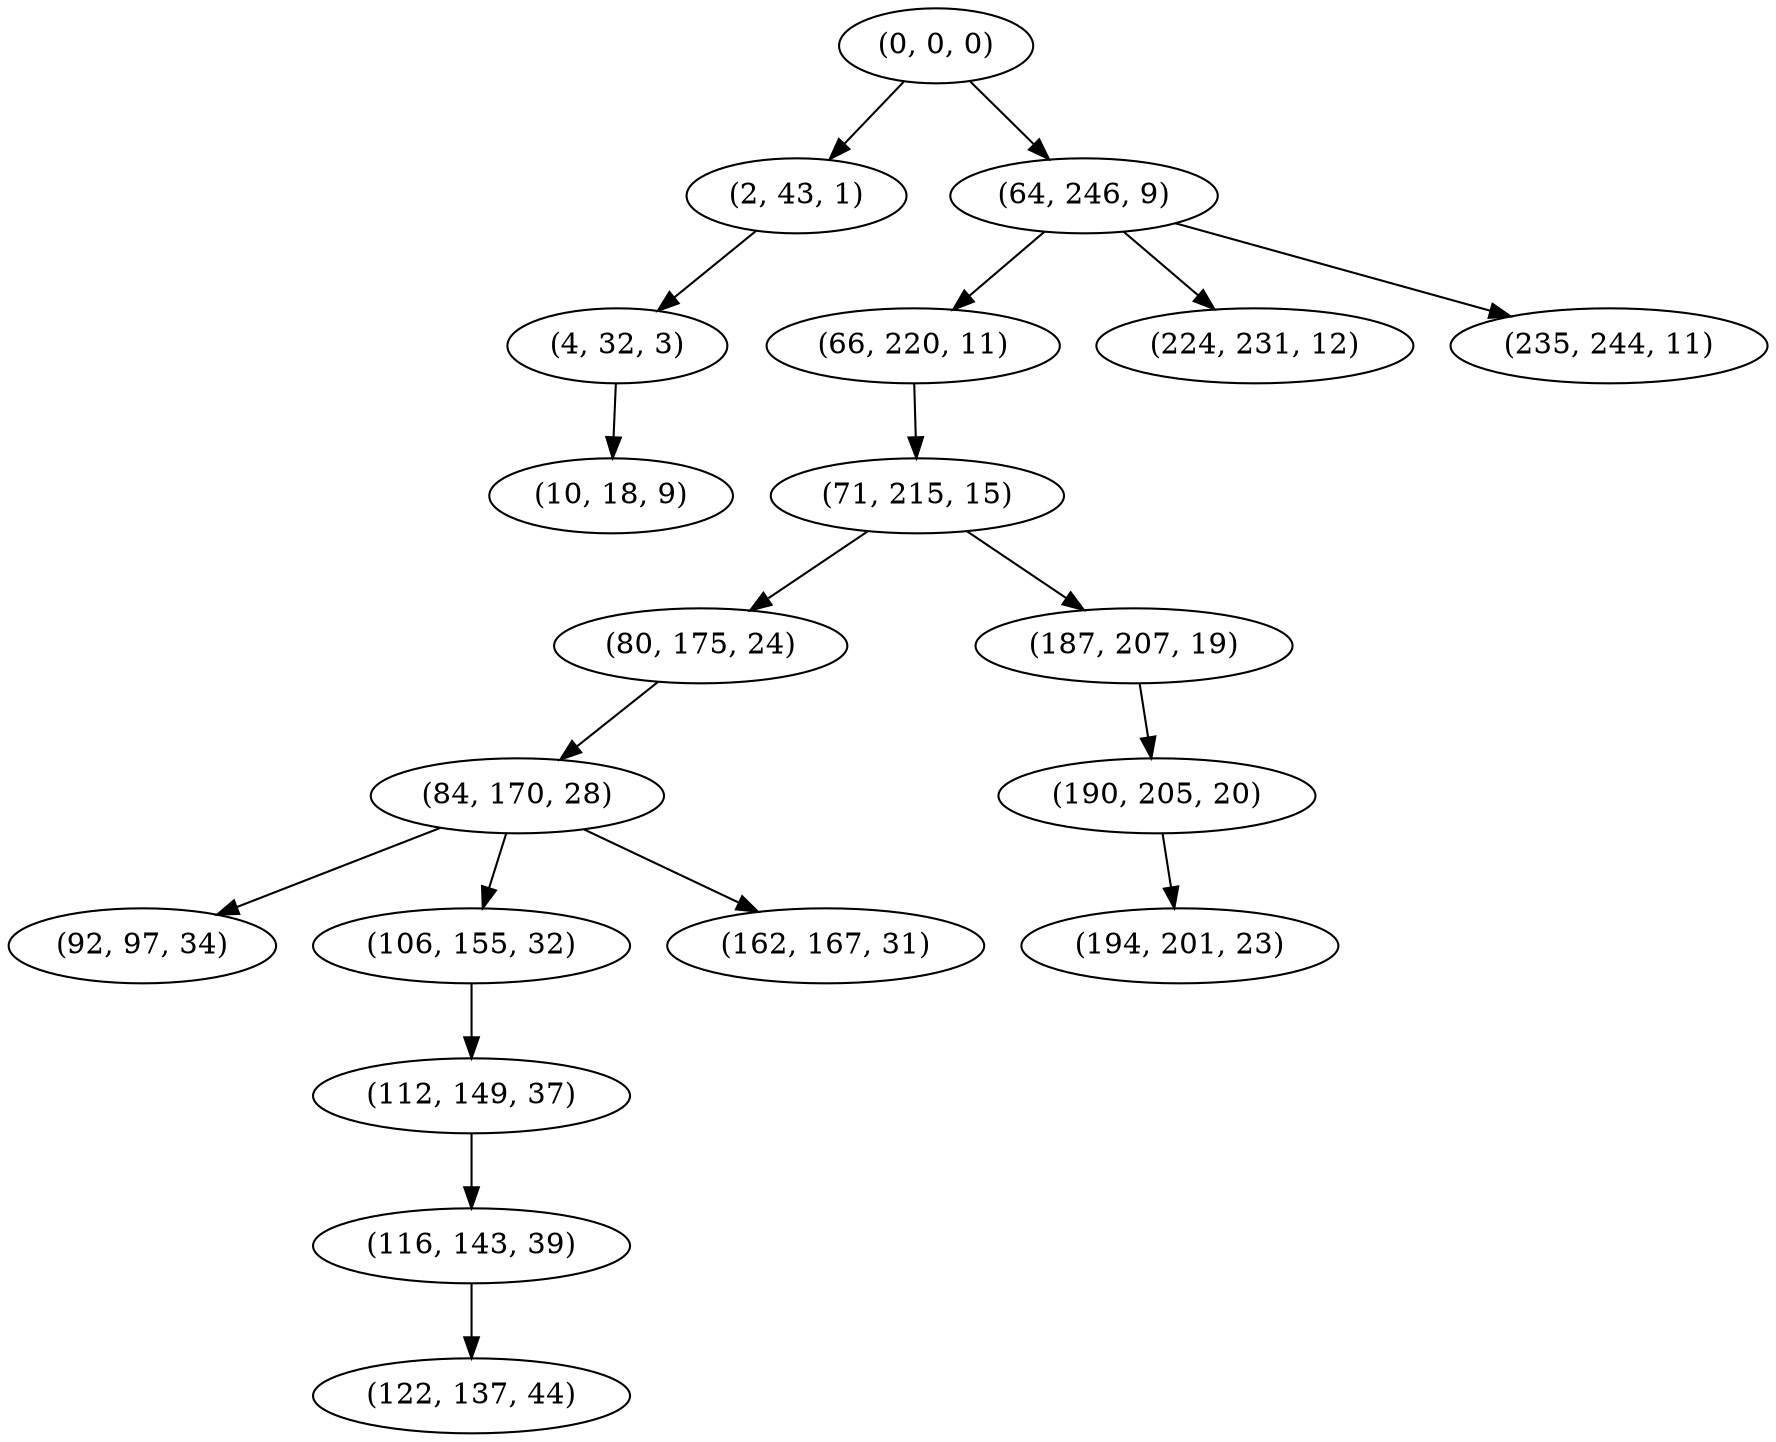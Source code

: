 digraph tree {
    "(0, 0, 0)";
    "(2, 43, 1)";
    "(4, 32, 3)";
    "(10, 18, 9)";
    "(64, 246, 9)";
    "(66, 220, 11)";
    "(71, 215, 15)";
    "(80, 175, 24)";
    "(84, 170, 28)";
    "(92, 97, 34)";
    "(106, 155, 32)";
    "(112, 149, 37)";
    "(116, 143, 39)";
    "(122, 137, 44)";
    "(162, 167, 31)";
    "(187, 207, 19)";
    "(190, 205, 20)";
    "(194, 201, 23)";
    "(224, 231, 12)";
    "(235, 244, 11)";
    "(0, 0, 0)" -> "(2, 43, 1)";
    "(0, 0, 0)" -> "(64, 246, 9)";
    "(2, 43, 1)" -> "(4, 32, 3)";
    "(4, 32, 3)" -> "(10, 18, 9)";
    "(64, 246, 9)" -> "(66, 220, 11)";
    "(64, 246, 9)" -> "(224, 231, 12)";
    "(64, 246, 9)" -> "(235, 244, 11)";
    "(66, 220, 11)" -> "(71, 215, 15)";
    "(71, 215, 15)" -> "(80, 175, 24)";
    "(71, 215, 15)" -> "(187, 207, 19)";
    "(80, 175, 24)" -> "(84, 170, 28)";
    "(84, 170, 28)" -> "(92, 97, 34)";
    "(84, 170, 28)" -> "(106, 155, 32)";
    "(84, 170, 28)" -> "(162, 167, 31)";
    "(106, 155, 32)" -> "(112, 149, 37)";
    "(112, 149, 37)" -> "(116, 143, 39)";
    "(116, 143, 39)" -> "(122, 137, 44)";
    "(187, 207, 19)" -> "(190, 205, 20)";
    "(190, 205, 20)" -> "(194, 201, 23)";
}
